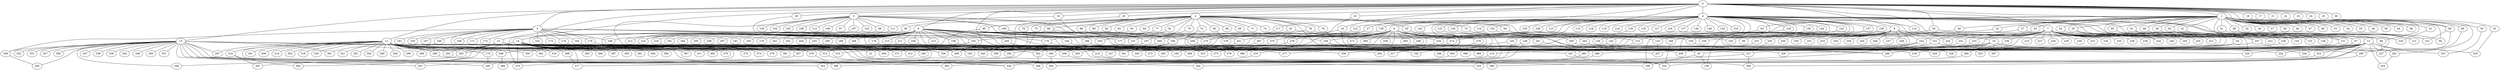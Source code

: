 
graph graphname {
    0 -- 1
0 -- 2
0 -- 3
0 -- 4
0 -- 5
0 -- 6
0 -- 7
0 -- 8
0 -- 9
0 -- 10
0 -- 11
0 -- 12
0 -- 13
0 -- 14
0 -- 15
0 -- 16
0 -- 17
0 -- 18
0 -- 19
0 -- 20
0 -- 21
0 -- 22
0 -- 23
0 -- 24
0 -- 25
0 -- 26
0 -- 27
0 -- 28
0 -- 29
0 -- 30
0 -- 31
0 -- 98
0 -- 65
1 -- 32
1 -- 33
1 -- 34
1 -- 35
1 -- 36
1 -- 37
1 -- 38
1 -- 39
1 -- 40
1 -- 41
1 -- 42
1 -- 43
1 -- 44
1 -- 45
1 -- 46
1 -- 47
1 -- 48
1 -- 49
1 -- 50
1 -- 51
1 -- 52
1 -- 53
1 -- 54
1 -- 55
1 -- 56
1 -- 57
1 -- 58
1 -- 59
1 -- 60
1 -- 61
1 -- 62
1 -- 63
1 -- 64
1 -- 65
1 -- 66
1 -- 67
1 -- 68
1 -- 274
2 -- 69
2 -- 70
2 -- 71
2 -- 72
2 -- 73
2 -- 74
2 -- 75
2 -- 76
2 -- 77
2 -- 78
2 -- 79
2 -- 80
2 -- 81
2 -- 82
2 -- 83
2 -- 84
2 -- 85
2 -- 86
2 -- 87
2 -- 88
2 -- 89
2 -- 90
2 -- 91
2 -- 92
2 -- 93
2 -- 94
2 -- 95
2 -- 96
2 -- 177
3 -- 97
3 -- 98
3 -- 99
3 -- 100
3 -- 101
3 -- 102
3 -- 103
3 -- 104
3 -- 105
3 -- 106
3 -- 107
3 -- 108
3 -- 109
3 -- 110
3 -- 111
3 -- 112
4 -- 128
4 -- 130
4 -- 131
4 -- 132
4 -- 133
4 -- 134
4 -- 129
4 -- 136
4 -- 137
4 -- 138
4 -- 139
4 -- 140
4 -- 141
4 -- 142
4 -- 143
4 -- 144
4 -- 145
4 -- 146
4 -- 147
4 -- 148
4 -- 149
4 -- 150
4 -- 151
4 -- 152
4 -- 153
4 -- 154
4 -- 155
4 -- 156
4 -- 157
4 -- 158
4 -- 159
4 -- 160
4 -- 135
4 -- 113
4 -- 114
4 -- 115
4 -- 116
4 -- 117
4 -- 118
4 -- 119
4 -- 120
4 -- 121
4 -- 122
4 -- 123
4 -- 124
4 -- 125
4 -- 126
4 -- 127
5 -- 161
5 -- 162
5 -- 163
5 -- 164
5 -- 165
5 -- 166
5 -- 167
5 -- 168
5 -- 169
5 -- 170
5 -- 171
5 -- 172
5 -- 173
5 -- 174
5 -- 175
5 -- 176
5 -- 336
5 -- 149
6 -- 177
6 -- 178
6 -- 179
6 -- 180
6 -- 181
6 -- 182
6 -- 183
6 -- 184
6 -- 185
6 -- 186
6 -- 187
6 -- 188
6 -- 189
6 -- 190
6 -- 191
6 -- 192
6 -- 193
6 -- 194
6 -- 195
6 -- 196
6 -- 197
6 -- 198
6 -- 199
6 -- 200
6 -- 201
6 -- 202
6 -- 203
6 -- 204
6 -- 205
6 -- 206
6 -- 207
6 -- 208
6 -- 209
6 -- 210
6 -- 211
6 -- 212
6 -- 213
6 -- 214
6 -- 215
6 -- 216
6 -- 217
7 -- 218
7 -- 219
7 -- 220
7 -- 221
7 -- 222
7 -- 223
7 -- 224
7 -- 225
7 -- 226
7 -- 227
7 -- 228
7 -- 229
7 -- 230
7 -- 231
7 -- 232
7 -- 233
7 -- 234
7 -- 235
7 -- 236
7 -- 237
7 -- 238
7 -- 239
7 -- 240
7 -- 241
7 -- 242
7 -- 243
7 -- 244
8 -- 256
8 -- 258
8 -- 257
8 -- 245
8 -- 246
8 -- 247
8 -- 248
8 -- 249
8 -- 250
8 -- 251
8 -- 252
8 -- 253
8 -- 254
8 -- 255
8 -- 242
9 -- 259
9 -- 260
9 -- 261
9 -- 262
9 -- 263
9 -- 264
9 -- 265
9 -- 266
9 -- 267
9 -- 268
9 -- 269
9 -- 270
9 -- 271
9 -- 272
9 -- 273
9 -- 274
9 -- 275
9 -- 276
9 -- 277
9 -- 278
9 -- 279
9 -- 280
9 -- 286
10 -- 288
10 -- 289
10 -- 281
10 -- 282
10 -- 283
10 -- 284
10 -- 285
10 -- 286
10 -- 287
11 -- 290
11 -- 291
11 -- 292
11 -- 293
11 -- 294
11 -- 295
11 -- 296
11 -- 297
11 -- 298
11 -- 299
11 -- 300
11 -- 301
11 -- 302
11 -- 303
11 -- 304
11 -- 305
11 -- 306
11 -- 307
11 -- 308
11 -- 309
11 -- 310
11 -- 311
11 -- 312
11 -- 313
11 -- 314
11 -- 315
11 -- 316
11 -- 317
11 -- 318
11 -- 319
11 -- 320
11 -- 321
12 -- 322
12 -- 323
12 -- 324
12 -- 325
12 -- 326
12 -- 327
12 -- 328
12 -- 329
12 -- 330
12 -- 331
12 -- 332
12 -- 333
12 -- 334
12 -- 335
12 -- 217
12 -- 110
13 -- 336
13 -- 337
13 -- 338
13 -- 339
13 -- 340
13 -- 341
13 -- 342
13 -- 343
13 -- 344
13 -- 345
13 -- 346
13 -- 347
13 -- 348
13 -- 349
13 -- 350
13 -- 351
13 -- 352
13 -- 353
13 -- 354
13 -- 355
13 -- 356
13 -- 357
13 -- 358
13 -- 359
13 -- 360
13 -- 361
13 -- 362
13 -- 363
13 -- 217
13 -- 297
14 -- 384
14 -- 386
14 -- 387
14 -- 388
14 -- 389
14 -- 390
14 -- 385
14 -- 392
14 -- 393
14 -- 394
14 -- 395
14 -- 396
14 -- 391
14 -- 364
14 -- 365
14 -- 366
14 -- 367
14 -- 368
14 -- 369
14 -- 370
14 -- 371
14 -- 372
14 -- 373
14 -- 374
14 -- 375
14 -- 376
14 -- 377
14 -- 378
14 -- 379
14 -- 380
14 -- 381
14 -- 382
14 -- 383
14 -- 31
14 -- 147
14 -- 312
15 -- 397
15 -- 398
15 -- 399
15 -- 305
15 -- 365
15 -- 292
16 -- 270
16 -- 111
18 -- 281
19 -- 323
19 -- 197
20 -- 313
26 -- 133
26 -- 329
27 -- 217
27 -- 206
28 -- 231
29 -- 394
33 -- 333
34 -- 343
35 -- 358
35 -- 226
39 -- 123
40 -- 268
41 -- 225
42 -- 131
43 -- 151
45 -- 207
45 -- 293
46 -- 135
49 -- 58
49 -- 121
49 -- 141
50 -- 331
51 -- 380
52 -- 89
57 -- 183
57 -- 222
60 -- 257
61 -- 244
61 -- 67
62 -- 98
62 -- 388
62 -- 138
63 -- 104
65 -- 285
65 -- 141
66 -- 327
67 -- 87
67 -- 309
70 -- 101
72 -- 378
73 -- 150
75 -- 377
76 -- 326
77 -- 192
78 -- 311
78 -- 244
79 -- 371
81 -- 270
81 -- 133
85 -- 305
86 -- 270
86 -- 210
86 -- 219
87 -- 186
87 -- 156
88 -- 197
90 -- 278
91 -- 203
92 -- 126
93 -- 163
94 -- 258
94 -- 143
95 -- 168
98 -- 327
99 -- 212
102 -- 356
104 -- 182
104 -- 356
107 -- 376
108 -- 375
109 -- 269
110 -- 295
111 -- 210
114 -- 224
116 -- 354
117 -- 197
120 -- 288
122 -- 199
128 -- 302
129 -- 264
130 -- 272
131 -- 283
132 -- 369
133 -- 207
136 -- 293
139 -- 170
139 -- 289
142 -- 312
143 -- 217
144 -- 186
145 -- 348
145 -- 340
148 -- 348
148 -- 359
149 -- 328
149 -- 159
150 -- 218
151 -- 324
151 -- 378
152 -- 309
157 -- 289
158 -- 183
158 -- 237
162 -- 282
162 -- 371
164 -- 264
166 -- 361
170 -- 219
173 -- 312
174 -- 273
175 -- 295
176 -- 283
178 -- 180
190 -- 193
192 -- 319
194 -- 247
196 -- 282
197 -- 362
198 -- 330
199 -- 341
199 -- 356
199 -- 209
200 -- 365
205 -- 263
206 -- 277
209 -- 380
210 -- 308
211 -- 300
211 -- 355
214 -- 332
216 -- 376
219 -- 347
226 -- 317
231 -- 307
233 -- 386
236 -- 289
241 -- 315
242 -- 373
242 -- 392
247 -- 332
252 -- 341
255 -- 317
257 -- 334
257 -- 398
261 -- 283
262 -- 327
265 -- 329
267 -- 310
268 -- 332
269 -- 312
272 -- 283
274 -- 399
275 -- 385
276 -- 393
279 -- 286
281 -- 325
283 -- 335
284 -- 354
285 -- 390
288 -- 396
293 -- 355
299 -- 335
302 -- 348
305 -- 346
307 -- 375
308 -- 389
313 -- 354
316 -- 397
316 -- 382
317 -- 363
317 -- 390
322 -- 344
336 -- 345
368 -- 377
376 -- 396
385 -- 392

}
